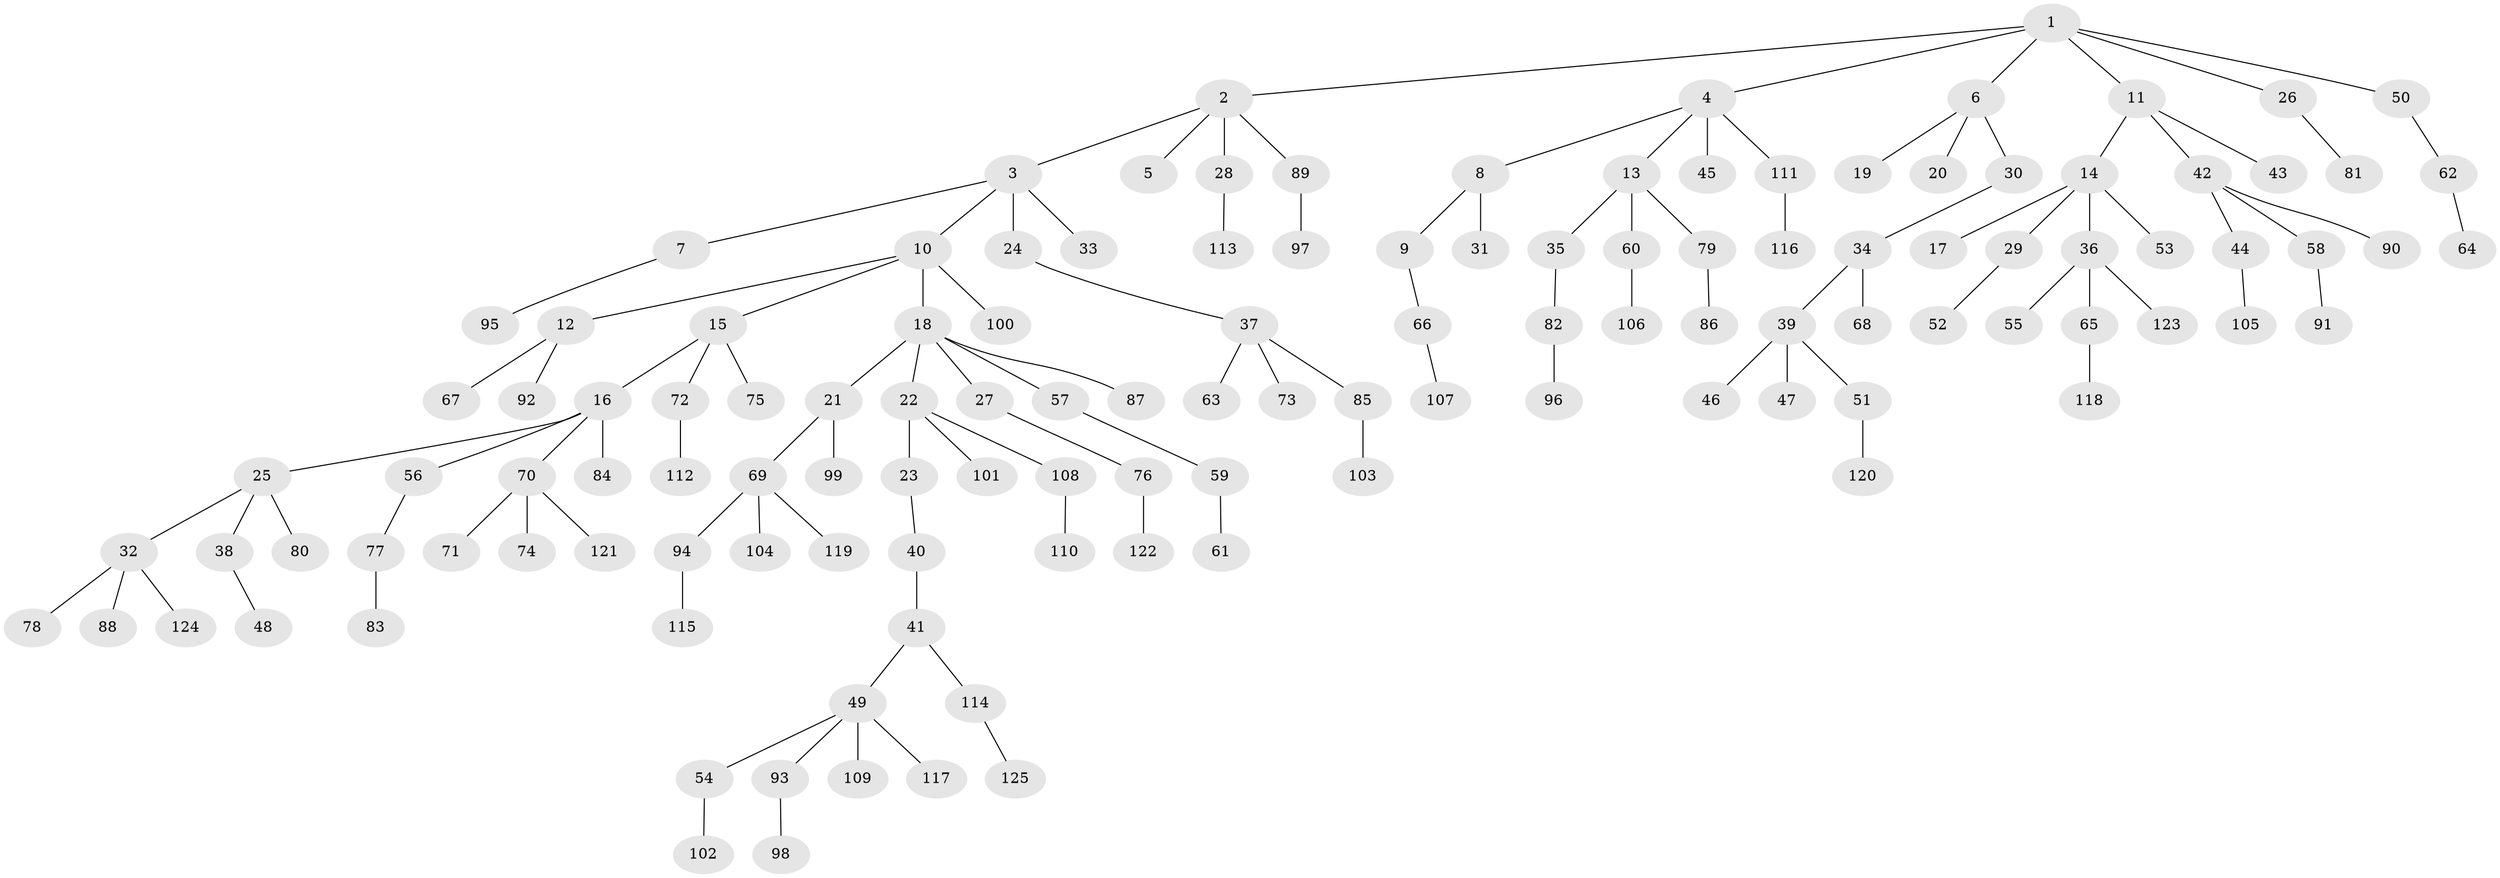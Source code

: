 // Generated by graph-tools (version 1.1) at 2025/11/02/27/25 16:11:28]
// undirected, 125 vertices, 124 edges
graph export_dot {
graph [start="1"]
  node [color=gray90,style=filled];
  1;
  2;
  3;
  4;
  5;
  6;
  7;
  8;
  9;
  10;
  11;
  12;
  13;
  14;
  15;
  16;
  17;
  18;
  19;
  20;
  21;
  22;
  23;
  24;
  25;
  26;
  27;
  28;
  29;
  30;
  31;
  32;
  33;
  34;
  35;
  36;
  37;
  38;
  39;
  40;
  41;
  42;
  43;
  44;
  45;
  46;
  47;
  48;
  49;
  50;
  51;
  52;
  53;
  54;
  55;
  56;
  57;
  58;
  59;
  60;
  61;
  62;
  63;
  64;
  65;
  66;
  67;
  68;
  69;
  70;
  71;
  72;
  73;
  74;
  75;
  76;
  77;
  78;
  79;
  80;
  81;
  82;
  83;
  84;
  85;
  86;
  87;
  88;
  89;
  90;
  91;
  92;
  93;
  94;
  95;
  96;
  97;
  98;
  99;
  100;
  101;
  102;
  103;
  104;
  105;
  106;
  107;
  108;
  109;
  110;
  111;
  112;
  113;
  114;
  115;
  116;
  117;
  118;
  119;
  120;
  121;
  122;
  123;
  124;
  125;
  1 -- 2;
  1 -- 4;
  1 -- 6;
  1 -- 11;
  1 -- 26;
  1 -- 50;
  2 -- 3;
  2 -- 5;
  2 -- 28;
  2 -- 89;
  3 -- 7;
  3 -- 10;
  3 -- 24;
  3 -- 33;
  4 -- 8;
  4 -- 13;
  4 -- 45;
  4 -- 111;
  6 -- 19;
  6 -- 20;
  6 -- 30;
  7 -- 95;
  8 -- 9;
  8 -- 31;
  9 -- 66;
  10 -- 12;
  10 -- 15;
  10 -- 18;
  10 -- 100;
  11 -- 14;
  11 -- 42;
  11 -- 43;
  12 -- 67;
  12 -- 92;
  13 -- 35;
  13 -- 60;
  13 -- 79;
  14 -- 17;
  14 -- 29;
  14 -- 36;
  14 -- 53;
  15 -- 16;
  15 -- 72;
  15 -- 75;
  16 -- 25;
  16 -- 56;
  16 -- 70;
  16 -- 84;
  18 -- 21;
  18 -- 22;
  18 -- 27;
  18 -- 57;
  18 -- 87;
  21 -- 69;
  21 -- 99;
  22 -- 23;
  22 -- 101;
  22 -- 108;
  23 -- 40;
  24 -- 37;
  25 -- 32;
  25 -- 38;
  25 -- 80;
  26 -- 81;
  27 -- 76;
  28 -- 113;
  29 -- 52;
  30 -- 34;
  32 -- 78;
  32 -- 88;
  32 -- 124;
  34 -- 39;
  34 -- 68;
  35 -- 82;
  36 -- 55;
  36 -- 65;
  36 -- 123;
  37 -- 63;
  37 -- 73;
  37 -- 85;
  38 -- 48;
  39 -- 46;
  39 -- 47;
  39 -- 51;
  40 -- 41;
  41 -- 49;
  41 -- 114;
  42 -- 44;
  42 -- 58;
  42 -- 90;
  44 -- 105;
  49 -- 54;
  49 -- 93;
  49 -- 109;
  49 -- 117;
  50 -- 62;
  51 -- 120;
  54 -- 102;
  56 -- 77;
  57 -- 59;
  58 -- 91;
  59 -- 61;
  60 -- 106;
  62 -- 64;
  65 -- 118;
  66 -- 107;
  69 -- 94;
  69 -- 104;
  69 -- 119;
  70 -- 71;
  70 -- 74;
  70 -- 121;
  72 -- 112;
  76 -- 122;
  77 -- 83;
  79 -- 86;
  82 -- 96;
  85 -- 103;
  89 -- 97;
  93 -- 98;
  94 -- 115;
  108 -- 110;
  111 -- 116;
  114 -- 125;
}
